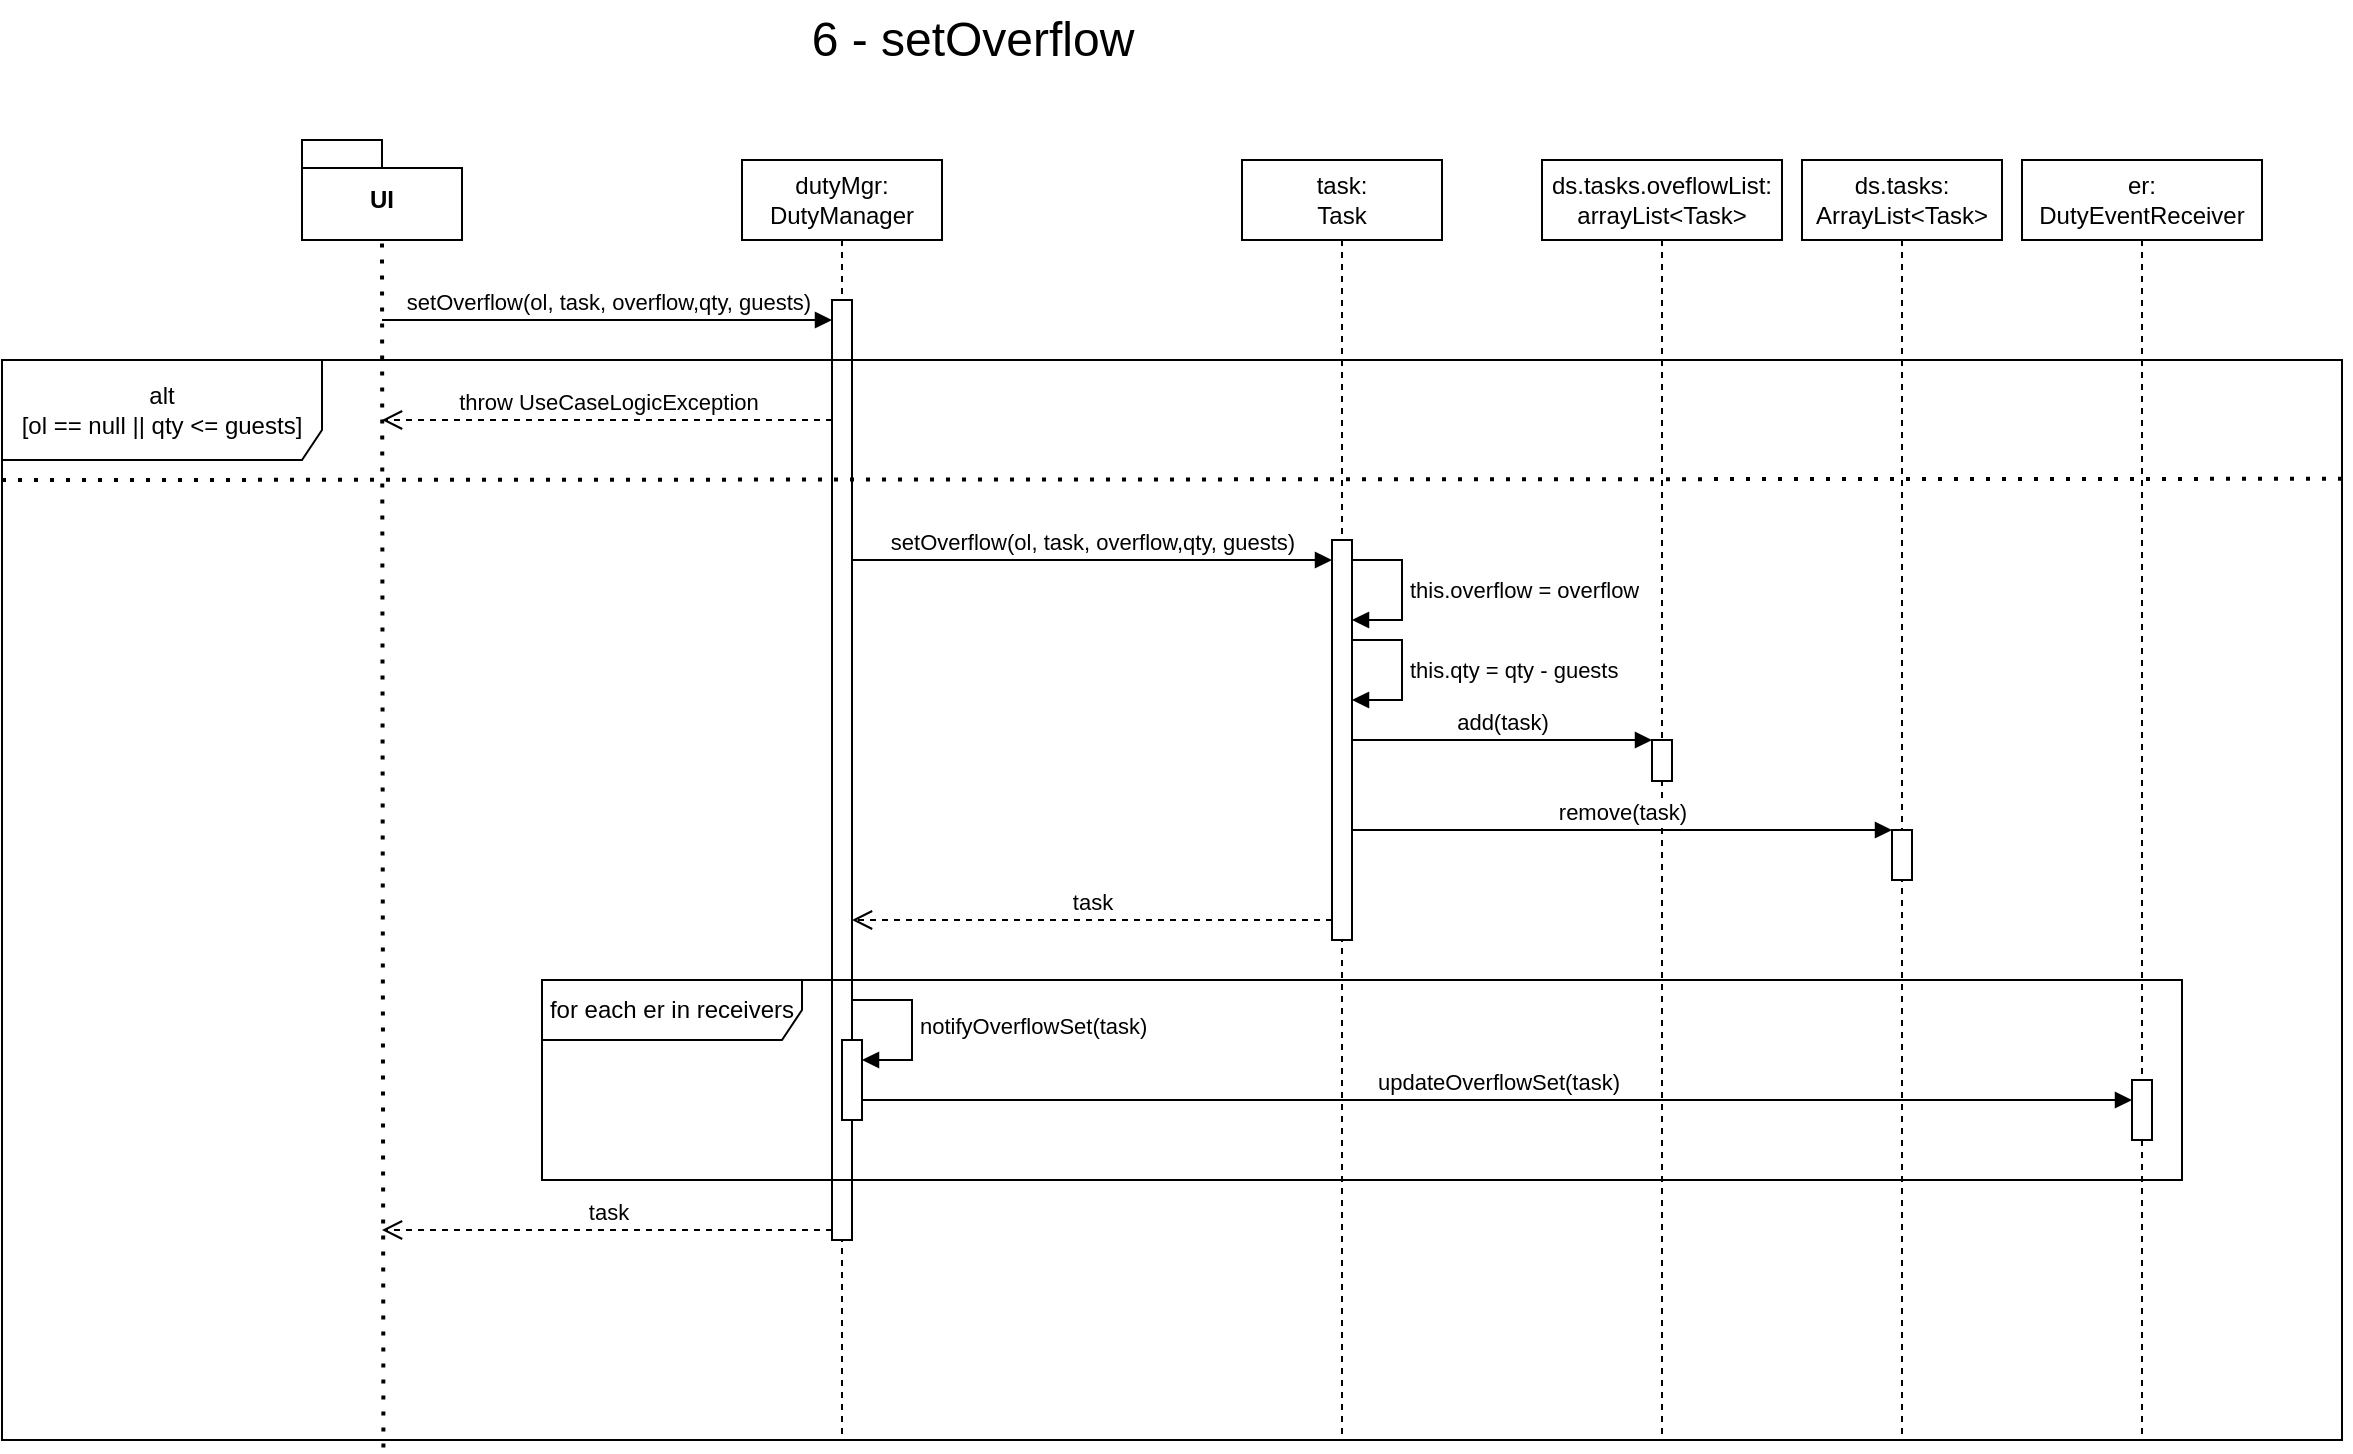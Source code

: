 <mxfile version="24.4.4" type="google">
  <diagram name="Pagina-1" id="57Vevj0bHYIkDguWv1nh">
    <mxGraphModel grid="1" page="1" gridSize="10" guides="1" tooltips="1" connect="1" arrows="1" fold="1" pageScale="1" pageWidth="827" pageHeight="1169" math="0" shadow="0">
      <root>
        <mxCell id="0" />
        <mxCell id="1" parent="0" />
        <mxCell id="YmsFUbm22HbYBMsGxWzi-1" value="&lt;font style=&quot;font-size: 24px;&quot;&gt;6 - setOverflow&lt;/font&gt;" style="text;html=1;align=center;verticalAlign=middle;resizable=0;points=[];autosize=1;strokeColor=none;fillColor=none;" vertex="1" parent="1">
          <mxGeometry x="285" y="40" width="180" height="40" as="geometry" />
        </mxCell>
        <mxCell id="YmsFUbm22HbYBMsGxWzi-2" value="UI" style="shape=folder;fontStyle=1;spacingTop=10;tabWidth=40;tabHeight=14;tabPosition=left;html=1;whiteSpace=wrap;" vertex="1" parent="1">
          <mxGeometry x="40" y="110" width="80" height="50" as="geometry" />
        </mxCell>
        <mxCell id="YmsFUbm22HbYBMsGxWzi-3" value="" style="endArrow=none;dashed=1;html=1;dashPattern=1 3;strokeWidth=2;rounded=0;entryX=0.5;entryY=1;entryDx=0;entryDy=0;entryPerimeter=0;exitX=0.163;exitY=1.007;exitDx=0;exitDy=0;exitPerimeter=0;" edge="1" parent="1" source="YmsFUbm22HbYBMsGxWzi-8" target="YmsFUbm22HbYBMsGxWzi-2">
          <mxGeometry width="50" height="50" relative="1" as="geometry">
            <mxPoint x="80" y="730" as="sourcePoint" />
            <mxPoint x="150" y="190" as="targetPoint" />
          </mxGeometry>
        </mxCell>
        <mxCell id="YmsFUbm22HbYBMsGxWzi-4" value="dutyMgr:&lt;div&gt;DutyManager&lt;/div&gt;" style="shape=umlLifeline;perimeter=lifelinePerimeter;whiteSpace=wrap;html=1;container=1;dropTarget=0;collapsible=0;recursiveResize=0;outlineConnect=0;portConstraint=eastwest;newEdgeStyle={&quot;curved&quot;:0,&quot;rounded&quot;:0};" vertex="1" parent="1">
          <mxGeometry x="260" y="120" width="100" height="640" as="geometry" />
        </mxCell>
        <mxCell id="YmsFUbm22HbYBMsGxWzi-5" value="" style="html=1;points=[[0,0,0,0,5],[0,1,0,0,-5],[1,0,0,0,5],[1,1,0,0,-5]];perimeter=orthogonalPerimeter;outlineConnect=0;targetShapes=umlLifeline;portConstraint=eastwest;newEdgeStyle={&quot;curved&quot;:0,&quot;rounded&quot;:0};" vertex="1" parent="YmsFUbm22HbYBMsGxWzi-4">
          <mxGeometry x="45" y="70" width="10" height="470" as="geometry" />
        </mxCell>
        <mxCell id="YmsFUbm22HbYBMsGxWzi-6" value="setOverflow(ol, task, overflow,qty, guests)" style="html=1;verticalAlign=bottom;endArrow=block;curved=0;rounded=0;entryX=0;entryY=0;entryDx=0;entryDy=5;" edge="1" parent="YmsFUbm22HbYBMsGxWzi-4">
          <mxGeometry relative="1" as="geometry">
            <mxPoint x="-180" y="80" as="sourcePoint" />
            <mxPoint x="45" y="80.0" as="targetPoint" />
          </mxGeometry>
        </mxCell>
        <mxCell id="YmsFUbm22HbYBMsGxWzi-8" value="alt&lt;div&gt;[ol == null || qty &amp;lt;= guests&lt;span style=&quot;background-color: initial;&quot;&gt;]&lt;/span&gt;&lt;/div&gt;" style="shape=umlFrame;whiteSpace=wrap;html=1;pointerEvents=0;width=160;height=50;" vertex="1" parent="1">
          <mxGeometry x="-110" y="220" width="1170" height="540" as="geometry" />
        </mxCell>
        <mxCell id="YmsFUbm22HbYBMsGxWzi-7" value="task" style="html=1;verticalAlign=bottom;endArrow=open;dashed=1;endSize=8;curved=0;rounded=0;exitX=0;exitY=1;exitDx=0;exitDy=-5;" edge="1" parent="1" source="YmsFUbm22HbYBMsGxWzi-5">
          <mxGeometry relative="1" as="geometry">
            <mxPoint x="80" y="655" as="targetPoint" />
          </mxGeometry>
        </mxCell>
        <mxCell id="YmsFUbm22HbYBMsGxWzi-9" value="" style="endArrow=none;dashed=1;html=1;dashPattern=1 3;strokeWidth=2;rounded=0;entryX=1.002;entryY=0.11;entryDx=0;entryDy=0;entryPerimeter=0;" edge="1" parent="1" target="YmsFUbm22HbYBMsGxWzi-8">
          <mxGeometry width="50" height="50" relative="1" as="geometry">
            <mxPoint x="-110" y="280" as="sourcePoint" />
            <mxPoint x="770" y="280.2" as="targetPoint" />
          </mxGeometry>
        </mxCell>
        <mxCell id="YmsFUbm22HbYBMsGxWzi-10" value="throw UseCaseLogicException" style="html=1;verticalAlign=bottom;endArrow=open;dashed=1;endSize=8;curved=0;rounded=0;" edge="1" parent="1">
          <mxGeometry relative="1" as="geometry">
            <mxPoint x="80" y="250" as="targetPoint" />
            <mxPoint x="305" y="250.0" as="sourcePoint" />
          </mxGeometry>
        </mxCell>
        <mxCell id="YmsFUbm22HbYBMsGxWzi-11" value="task:&lt;div&gt;Task&lt;/div&gt;" style="shape=umlLifeline;perimeter=lifelinePerimeter;whiteSpace=wrap;html=1;container=1;dropTarget=0;collapsible=0;recursiveResize=0;outlineConnect=0;portConstraint=eastwest;newEdgeStyle={&quot;curved&quot;:0,&quot;rounded&quot;:0};" vertex="1" parent="1">
          <mxGeometry x="510" y="120" width="100" height="640" as="geometry" />
        </mxCell>
        <mxCell id="YmsFUbm22HbYBMsGxWzi-13" value="" style="html=1;points=[[0,0,0,0,5],[0,1,0,0,-5],[1,0,0,0,5],[1,1,0,0,-5]];perimeter=orthogonalPerimeter;outlineConnect=0;targetShapes=umlLifeline;portConstraint=eastwest;newEdgeStyle={&quot;curved&quot;:0,&quot;rounded&quot;:0};" vertex="1" parent="YmsFUbm22HbYBMsGxWzi-11">
          <mxGeometry x="45" y="190" width="10" height="200" as="geometry" />
        </mxCell>
        <mxCell id="YmsFUbm22HbYBMsGxWzi-12" value="setOverflow(ol, task, overflow,qty, guests)" style="html=1;verticalAlign=bottom;endArrow=block;curved=0;rounded=0;" edge="1" parent="1">
          <mxGeometry relative="1" as="geometry">
            <mxPoint x="315" y="320" as="sourcePoint" />
            <mxPoint x="555" y="320" as="targetPoint" />
          </mxGeometry>
        </mxCell>
        <mxCell id="YmsFUbm22HbYBMsGxWzi-15" value="this.overflow = overflow" style="html=1;align=left;spacingLeft=2;endArrow=block;rounded=0;edgeStyle=orthogonalEdgeStyle;curved=0;rounded=0;" edge="1" parent="1">
          <mxGeometry relative="1" as="geometry">
            <mxPoint x="565" y="320" as="sourcePoint" />
            <Array as="points">
              <mxPoint x="590" y="350" />
            </Array>
            <mxPoint x="565" y="350.0" as="targetPoint" />
          </mxGeometry>
        </mxCell>
        <mxCell id="YmsFUbm22HbYBMsGxWzi-16" value="this.qty = qty - guests" style="html=1;align=left;spacingLeft=2;endArrow=block;rounded=0;edgeStyle=orthogonalEdgeStyle;curved=0;rounded=0;" edge="1" parent="1">
          <mxGeometry relative="1" as="geometry">
            <mxPoint x="565" y="360" as="sourcePoint" />
            <Array as="points">
              <mxPoint x="590" y="390" />
            </Array>
            <mxPoint x="565" y="390.0" as="targetPoint" />
          </mxGeometry>
        </mxCell>
        <mxCell id="YmsFUbm22HbYBMsGxWzi-17" value="ds.tasks:&lt;div&gt;ArrayList&amp;lt;Task&amp;gt;&lt;/div&gt;" style="shape=umlLifeline;perimeter=lifelinePerimeter;whiteSpace=wrap;html=1;container=1;dropTarget=0;collapsible=0;recursiveResize=0;outlineConnect=0;portConstraint=eastwest;newEdgeStyle={&quot;curved&quot;:0,&quot;rounded&quot;:0};" vertex="1" parent="1">
          <mxGeometry x="790" y="120" width="100" height="640" as="geometry" />
        </mxCell>
        <mxCell id="YmsFUbm22HbYBMsGxWzi-18" value="" style="html=1;points=[[0,0,0,0,5],[0,1,0,0,-5],[1,0,0,0,5],[1,1,0,0,-5]];perimeter=orthogonalPerimeter;outlineConnect=0;targetShapes=umlLifeline;portConstraint=eastwest;newEdgeStyle={&quot;curved&quot;:0,&quot;rounded&quot;:0};" vertex="1" parent="YmsFUbm22HbYBMsGxWzi-17">
          <mxGeometry x="45" y="335" width="10" height="25" as="geometry" />
        </mxCell>
        <mxCell id="YmsFUbm22HbYBMsGxWzi-19" value="ds.tasks.oveflowList:&lt;div&gt;arrayList&amp;lt;Task&amp;gt;&lt;/div&gt;" style="shape=umlLifeline;perimeter=lifelinePerimeter;whiteSpace=wrap;html=1;container=1;dropTarget=0;collapsible=0;recursiveResize=0;outlineConnect=0;portConstraint=eastwest;newEdgeStyle={&quot;curved&quot;:0,&quot;rounded&quot;:0};" vertex="1" parent="1">
          <mxGeometry x="660" y="120" width="120" height="640" as="geometry" />
        </mxCell>
        <mxCell id="YmsFUbm22HbYBMsGxWzi-20" value="" style="html=1;points=[[0,0,0,0,5],[0,1,0,0,-5],[1,0,0,0,5],[1,1,0,0,-5]];perimeter=orthogonalPerimeter;outlineConnect=0;targetShapes=umlLifeline;portConstraint=eastwest;newEdgeStyle={&quot;curved&quot;:0,&quot;rounded&quot;:0};" vertex="1" parent="YmsFUbm22HbYBMsGxWzi-19">
          <mxGeometry x="55" y="290" width="10" height="20.5" as="geometry" />
        </mxCell>
        <mxCell id="YmsFUbm22HbYBMsGxWzi-21" value="add(task)" style="html=1;verticalAlign=bottom;endArrow=block;curved=0;rounded=0;" edge="1" parent="1" source="YmsFUbm22HbYBMsGxWzi-13" target="YmsFUbm22HbYBMsGxWzi-20">
          <mxGeometry width="80" relative="1" as="geometry">
            <mxPoint x="562.5" y="420" as="sourcePoint" />
            <mxPoint x="734.5" y="420" as="targetPoint" />
          </mxGeometry>
        </mxCell>
        <mxCell id="YmsFUbm22HbYBMsGxWzi-22" value="remove(task)" style="html=1;verticalAlign=bottom;endArrow=block;curved=0;rounded=0;" edge="1" parent="1" source="YmsFUbm22HbYBMsGxWzi-13" target="YmsFUbm22HbYBMsGxWzi-18">
          <mxGeometry width="80" relative="1" as="geometry">
            <mxPoint x="562.5" y="460" as="sourcePoint" />
            <mxPoint x="877.5" y="460" as="targetPoint" />
          </mxGeometry>
        </mxCell>
        <mxCell id="YmsFUbm22HbYBMsGxWzi-23" value="task" style="html=1;verticalAlign=bottom;endArrow=open;dashed=1;endSize=8;curved=0;rounded=0;" edge="1" parent="1">
          <mxGeometry relative="1" as="geometry">
            <mxPoint x="315" y="500.0" as="targetPoint" />
            <mxPoint x="555" y="500.0" as="sourcePoint" />
          </mxGeometry>
        </mxCell>
        <mxCell id="YmsFUbm22HbYBMsGxWzi-24" value="" style="html=1;points=[[0,0,0,0,5],[0,1,0,0,-5],[1,0,0,0,5],[1,1,0,0,-5]];perimeter=orthogonalPerimeter;outlineConnect=0;targetShapes=umlLifeline;portConstraint=eastwest;newEdgeStyle={&quot;curved&quot;:0,&quot;rounded&quot;:0};" vertex="1" parent="1">
          <mxGeometry x="310" y="560" width="10" height="40" as="geometry" />
        </mxCell>
        <mxCell id="YmsFUbm22HbYBMsGxWzi-25" value="notifyOverflowSet(task)" style="html=1;align=left;spacingLeft=2;endArrow=block;rounded=0;edgeStyle=orthogonalEdgeStyle;curved=0;rounded=0;" edge="1" parent="1" target="YmsFUbm22HbYBMsGxWzi-24">
          <mxGeometry relative="1" as="geometry">
            <mxPoint x="315" y="540" as="sourcePoint" />
            <Array as="points">
              <mxPoint x="345" y="570" />
            </Array>
          </mxGeometry>
        </mxCell>
        <mxCell id="YmsFUbm22HbYBMsGxWzi-26" value="updateOverflowSet(task)" style="html=1;verticalAlign=bottom;endArrow=block;curved=0;rounded=0;" edge="1" parent="1" target="YmsFUbm22HbYBMsGxWzi-28">
          <mxGeometry width="80" relative="1" as="geometry">
            <mxPoint x="320" y="590" as="sourcePoint" />
            <mxPoint x="559.5" y="590" as="targetPoint" />
          </mxGeometry>
        </mxCell>
        <mxCell id="YmsFUbm22HbYBMsGxWzi-27" value="er:&lt;div&gt;DutyEventReceiver&lt;/div&gt;" style="shape=umlLifeline;perimeter=lifelinePerimeter;whiteSpace=wrap;html=1;container=1;dropTarget=0;collapsible=0;recursiveResize=0;outlineConnect=0;portConstraint=eastwest;newEdgeStyle={&quot;curved&quot;:0,&quot;rounded&quot;:0};" vertex="1" parent="1">
          <mxGeometry x="900" y="120" width="120" height="640" as="geometry" />
        </mxCell>
        <mxCell id="YmsFUbm22HbYBMsGxWzi-28" value="" style="html=1;points=[[0,0,0,0,5],[0,1,0,0,-5],[1,0,0,0,5],[1,1,0,0,-5]];perimeter=orthogonalPerimeter;outlineConnect=0;targetShapes=umlLifeline;portConstraint=eastwest;newEdgeStyle={&quot;curved&quot;:0,&quot;rounded&quot;:0};" vertex="1" parent="YmsFUbm22HbYBMsGxWzi-27">
          <mxGeometry x="55" y="460" width="10" height="30" as="geometry" />
        </mxCell>
        <mxCell id="YmsFUbm22HbYBMsGxWzi-29" value="for each er in receivers" style="shape=umlFrame;whiteSpace=wrap;html=1;pointerEvents=0;width=130;height=30;" vertex="1" parent="1">
          <mxGeometry x="160" y="530" width="820" height="100" as="geometry" />
        </mxCell>
      </root>
    </mxGraphModel>
  </diagram>
</mxfile>
